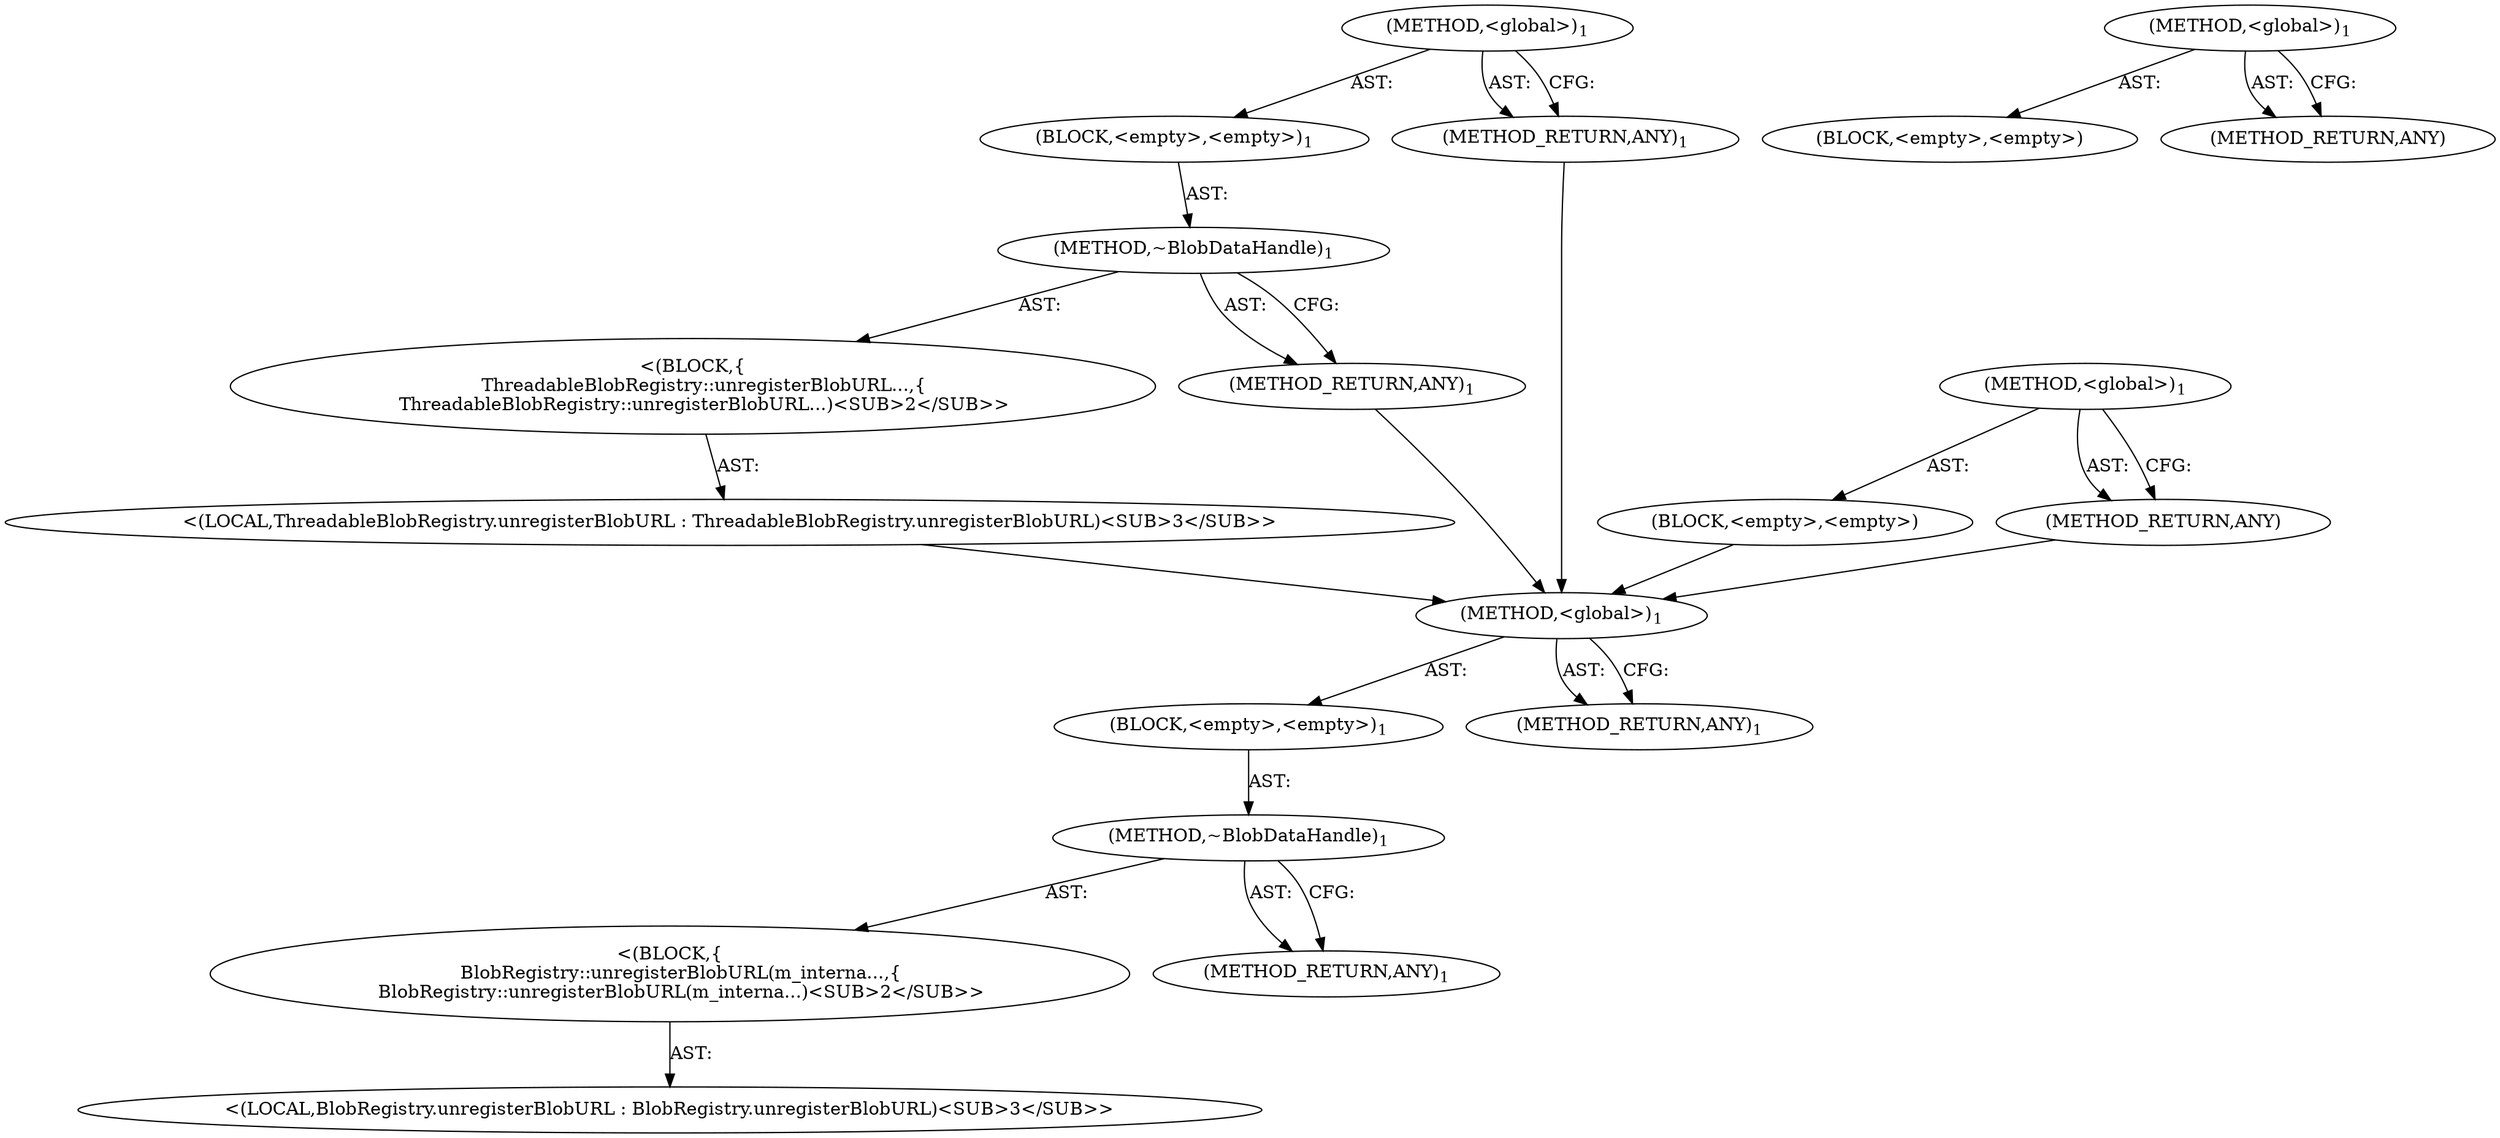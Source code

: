 digraph "&lt;global&gt;" {
vulnerable_6 [label=<(METHOD,&lt;global&gt;)<SUB>1</SUB>>];
vulnerable_7 [label=<(BLOCK,&lt;empty&gt;,&lt;empty&gt;)<SUB>1</SUB>>];
vulnerable_8 [label=<(METHOD,~BlobDataHandle)<SUB>1</SUB>>];
vulnerable_9 [label="<(BLOCK,{
    ThreadableBlobRegistry::unregisterBlobURL...,{
    ThreadableBlobRegistry::unregisterBlobURL...)<SUB>2</SUB>>"];
vulnerable_10 [label="<(LOCAL,ThreadableBlobRegistry.unregisterBlobURL : ThreadableBlobRegistry.unregisterBlobURL)<SUB>3</SUB>>"];
vulnerable_11 [label=<(METHOD_RETURN,ANY)<SUB>1</SUB>>];
vulnerable_13 [label=<(METHOD_RETURN,ANY)<SUB>1</SUB>>];
vulnerable_22 [label=<(METHOD,&lt;global&gt;)<SUB>1</SUB>>];
vulnerable_23 [label=<(BLOCK,&lt;empty&gt;,&lt;empty&gt;)>];
vulnerable_24 [label=<(METHOD_RETURN,ANY)>];
fixed_6 [label=<(METHOD,&lt;global&gt;)<SUB>1</SUB>>];
fixed_7 [label=<(BLOCK,&lt;empty&gt;,&lt;empty&gt;)<SUB>1</SUB>>];
fixed_8 [label=<(METHOD,~BlobDataHandle)<SUB>1</SUB>>];
fixed_9 [label="<(BLOCK,{
    BlobRegistry::unregisterBlobURL(m_interna...,{
    BlobRegistry::unregisterBlobURL(m_interna...)<SUB>2</SUB>>"];
fixed_10 [label="<(LOCAL,BlobRegistry.unregisterBlobURL : BlobRegistry.unregisterBlobURL)<SUB>3</SUB>>"];
fixed_11 [label=<(METHOD_RETURN,ANY)<SUB>1</SUB>>];
fixed_13 [label=<(METHOD_RETURN,ANY)<SUB>1</SUB>>];
fixed_22 [label=<(METHOD,&lt;global&gt;)<SUB>1</SUB>>];
fixed_23 [label=<(BLOCK,&lt;empty&gt;,&lt;empty&gt;)>];
fixed_24 [label=<(METHOD_RETURN,ANY)>];
vulnerable_6 -> vulnerable_7  [key=0, label="AST: "];
vulnerable_6 -> vulnerable_13  [key=0, label="AST: "];
vulnerable_6 -> vulnerable_13  [key=1, label="CFG: "];
vulnerable_7 -> vulnerable_8  [key=0, label="AST: "];
vulnerable_8 -> vulnerable_9  [key=0, label="AST: "];
vulnerable_8 -> vulnerable_11  [key=0, label="AST: "];
vulnerable_8 -> vulnerable_11  [key=1, label="CFG: "];
vulnerable_9 -> vulnerable_10  [key=0, label="AST: "];
vulnerable_10 -> fixed_6  [key=0];
vulnerable_11 -> fixed_6  [key=0];
vulnerable_13 -> fixed_6  [key=0];
vulnerable_22 -> vulnerable_23  [key=0, label="AST: "];
vulnerable_22 -> vulnerable_24  [key=0, label="AST: "];
vulnerable_22 -> vulnerable_24  [key=1, label="CFG: "];
vulnerable_23 -> fixed_6  [key=0];
vulnerable_24 -> fixed_6  [key=0];
fixed_6 -> fixed_7  [key=0, label="AST: "];
fixed_6 -> fixed_13  [key=0, label="AST: "];
fixed_6 -> fixed_13  [key=1, label="CFG: "];
fixed_7 -> fixed_8  [key=0, label="AST: "];
fixed_8 -> fixed_9  [key=0, label="AST: "];
fixed_8 -> fixed_11  [key=0, label="AST: "];
fixed_8 -> fixed_11  [key=1, label="CFG: "];
fixed_9 -> fixed_10  [key=0, label="AST: "];
fixed_22 -> fixed_23  [key=0, label="AST: "];
fixed_22 -> fixed_24  [key=0, label="AST: "];
fixed_22 -> fixed_24  [key=1, label="CFG: "];
}
